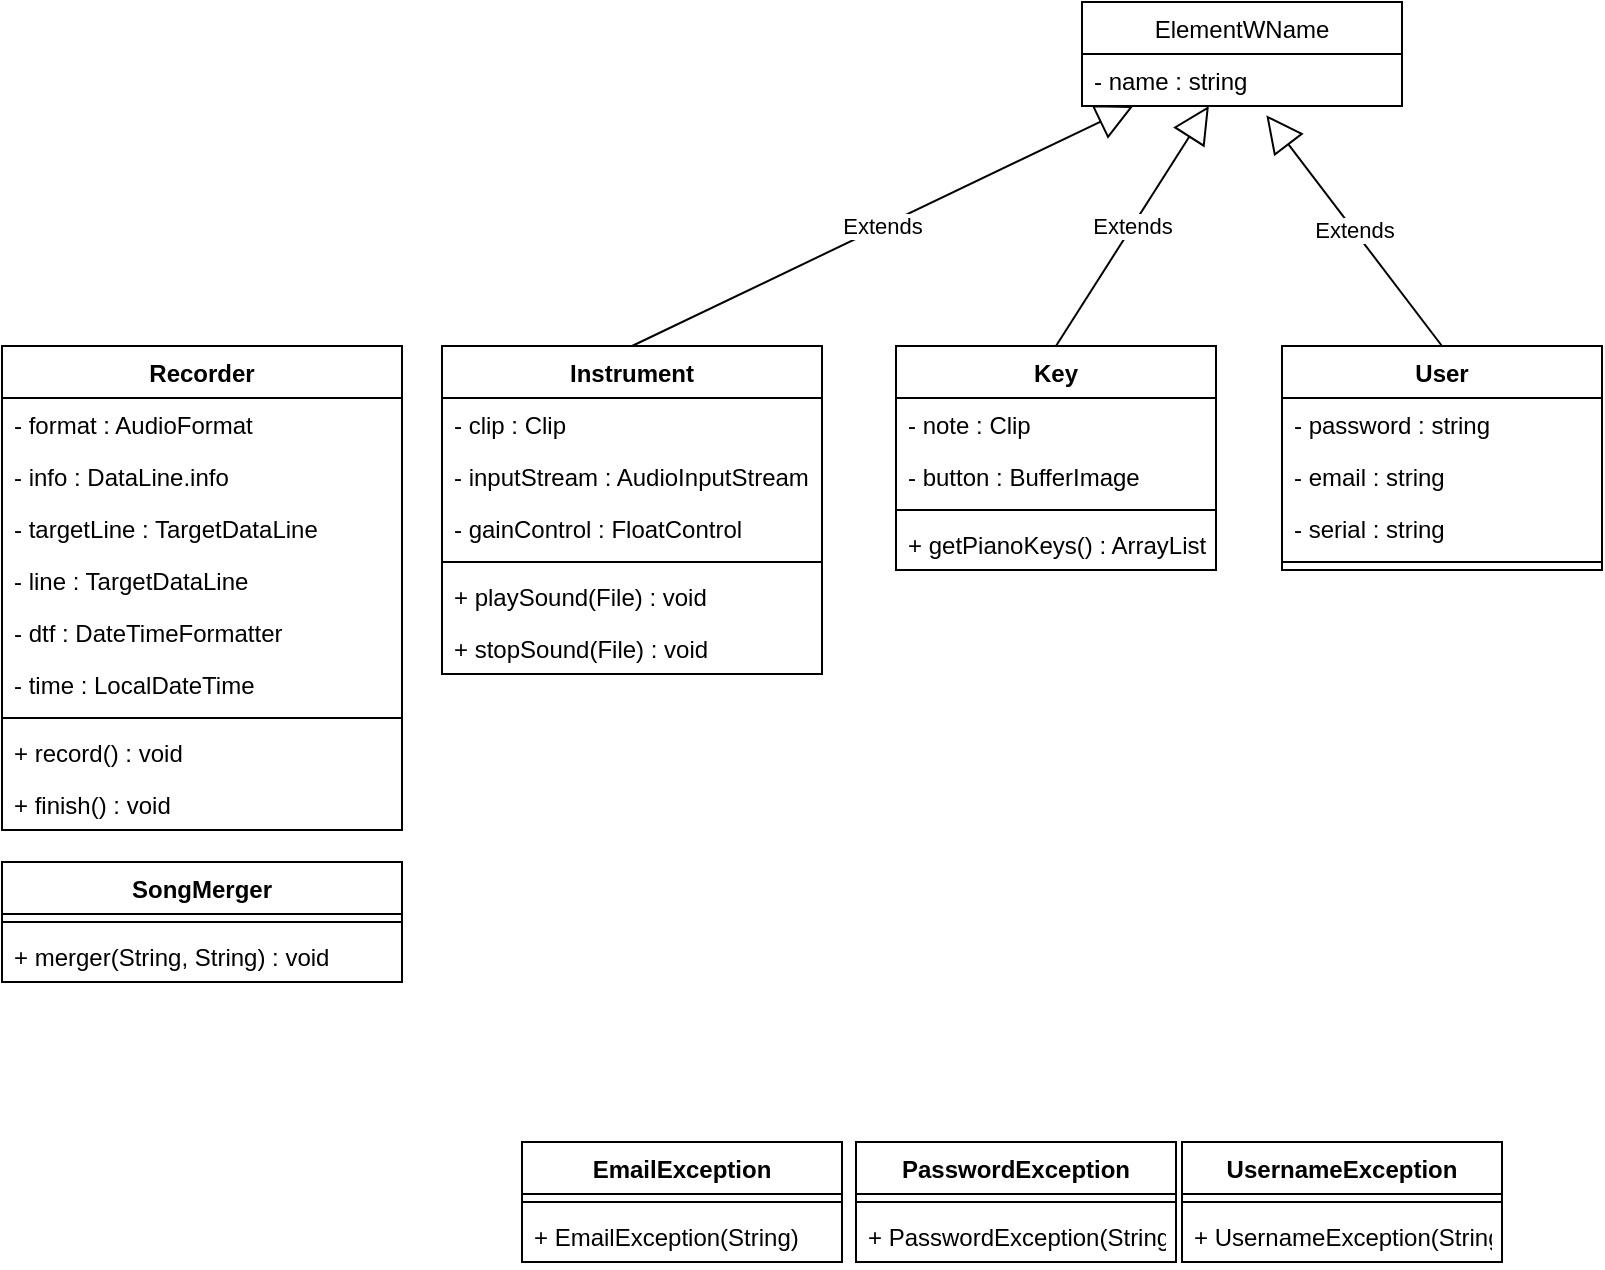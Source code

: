 <mxfile version="18.0.1" type="device"><diagram id="C5RBs43oDa-KdzZeNtuy" name="Page-1"><mxGraphModel dx="1342" dy="857" grid="1" gridSize="10" guides="1" tooltips="1" connect="1" arrows="1" fold="1" page="1" pageScale="1" pageWidth="827" pageHeight="1169" math="0" shadow="0"><root><mxCell id="WIyWlLk6GJQsqaUBKTNV-0"/><mxCell id="WIyWlLk6GJQsqaUBKTNV-1" parent="WIyWlLk6GJQsqaUBKTNV-0"/><mxCell id="QIgA75V_MfnL9wq67aH5-32" value="ElementWName" style="swimlane;fontStyle=0;childLayout=stackLayout;horizontal=1;startSize=26;fillColor=none;horizontalStack=0;resizeParent=1;resizeParentMax=0;resizeLast=0;collapsible=1;marginBottom=0;" parent="WIyWlLk6GJQsqaUBKTNV-1" vertex="1"><mxGeometry x="760" y="40" width="160" height="52" as="geometry"/></mxCell><mxCell id="QIgA75V_MfnL9wq67aH5-33" value="- name : string" style="text;strokeColor=none;fillColor=none;align=left;verticalAlign=top;spacingLeft=4;spacingRight=4;overflow=hidden;rotatable=0;points=[[0,0.5],[1,0.5]];portConstraint=eastwest;" parent="QIgA75V_MfnL9wq67aH5-32" vertex="1"><mxGeometry y="26" width="160" height="26" as="geometry"/></mxCell><mxCell id="QIgA75V_MfnL9wq67aH5-54" value="Extends" style="endArrow=block;endSize=16;endFill=0;html=1;rounded=0;exitX=0.5;exitY=0;exitDx=0;exitDy=0;" parent="WIyWlLk6GJQsqaUBKTNV-1" source="K2TxgsEBWDmStAjT6xY_-11" target="QIgA75V_MfnL9wq67aH5-32" edge="1"><mxGeometry width="160" relative="1" as="geometry"><mxPoint x="747.04" y="180.988" as="sourcePoint"/><mxPoint x="920" y="450" as="targetPoint"/></mxGeometry></mxCell><mxCell id="QIgA75V_MfnL9wq67aH5-55" value="Extends" style="endArrow=block;endSize=16;endFill=0;html=1;rounded=0;exitX=0.5;exitY=0;exitDx=0;exitDy=0;" parent="WIyWlLk6GJQsqaUBKTNV-1" source="K2TxgsEBWDmStAjT6xY_-15" target="QIgA75V_MfnL9wq67aH5-32" edge="1"><mxGeometry width="160" relative="1" as="geometry"><mxPoint x="552" y="178.024" as="sourcePoint"/><mxPoint x="710" y="390" as="targetPoint"/></mxGeometry></mxCell><mxCell id="K2TxgsEBWDmStAjT6xY_-0" value="Recorder" style="swimlane;fontStyle=1;align=center;verticalAlign=top;childLayout=stackLayout;horizontal=1;startSize=26;horizontalStack=0;resizeParent=1;resizeParentMax=0;resizeLast=0;collapsible=1;marginBottom=0;" parent="WIyWlLk6GJQsqaUBKTNV-1" vertex="1"><mxGeometry x="220" y="212" width="200" height="242" as="geometry"/></mxCell><mxCell id="K2TxgsEBWDmStAjT6xY_-4" value="- format : AudioFormat" style="text;strokeColor=none;fillColor=none;align=left;verticalAlign=top;spacingLeft=4;spacingRight=4;overflow=hidden;rotatable=0;points=[[0,0.5],[1,0.5]];portConstraint=eastwest;" parent="K2TxgsEBWDmStAjT6xY_-0" vertex="1"><mxGeometry y="26" width="200" height="26" as="geometry"/></mxCell><mxCell id="K2TxgsEBWDmStAjT6xY_-41" value="- info : DataLine.info" style="text;strokeColor=none;fillColor=none;align=left;verticalAlign=top;spacingLeft=4;spacingRight=4;overflow=hidden;rotatable=0;points=[[0,0.5],[1,0.5]];portConstraint=eastwest;" parent="K2TxgsEBWDmStAjT6xY_-0" vertex="1"><mxGeometry y="52" width="200" height="26" as="geometry"/></mxCell><mxCell id="NNMaAa1JKXNnqTDMdnpH-0" value="- targetLine : TargetDataLine" style="text;strokeColor=none;fillColor=none;align=left;verticalAlign=top;spacingLeft=4;spacingRight=4;overflow=hidden;rotatable=0;points=[[0,0.5],[1,0.5]];portConstraint=eastwest;" vertex="1" parent="K2TxgsEBWDmStAjT6xY_-0"><mxGeometry y="78" width="200" height="26" as="geometry"/></mxCell><mxCell id="K2TxgsEBWDmStAjT6xY_-9" value="- line : TargetDataLine" style="text;strokeColor=none;fillColor=none;align=left;verticalAlign=top;spacingLeft=4;spacingRight=4;overflow=hidden;rotatable=0;points=[[0,0.5],[1,0.5]];portConstraint=eastwest;" parent="K2TxgsEBWDmStAjT6xY_-0" vertex="1"><mxGeometry y="104" width="200" height="26" as="geometry"/></mxCell><mxCell id="NNMaAa1JKXNnqTDMdnpH-2" value="- dtf : DateTimeFormatter" style="text;strokeColor=none;fillColor=none;align=left;verticalAlign=top;spacingLeft=4;spacingRight=4;overflow=hidden;rotatable=0;points=[[0,0.5],[1,0.5]];portConstraint=eastwest;" vertex="1" parent="K2TxgsEBWDmStAjT6xY_-0"><mxGeometry y="130" width="200" height="26" as="geometry"/></mxCell><mxCell id="NNMaAa1JKXNnqTDMdnpH-1" value="- time : LocalDateTime" style="text;strokeColor=none;fillColor=none;align=left;verticalAlign=top;spacingLeft=4;spacingRight=4;overflow=hidden;rotatable=0;points=[[0,0.5],[1,0.5]];portConstraint=eastwest;" vertex="1" parent="K2TxgsEBWDmStAjT6xY_-0"><mxGeometry y="156" width="200" height="26" as="geometry"/></mxCell><mxCell id="K2TxgsEBWDmStAjT6xY_-2" value="" style="line;strokeWidth=1;fillColor=none;align=left;verticalAlign=middle;spacingTop=-1;spacingLeft=3;spacingRight=3;rotatable=0;labelPosition=right;points=[];portConstraint=eastwest;" parent="K2TxgsEBWDmStAjT6xY_-0" vertex="1"><mxGeometry y="182" width="200" height="8" as="geometry"/></mxCell><mxCell id="K2TxgsEBWDmStAjT6xY_-3" value="+ record() : void" style="text;strokeColor=none;fillColor=none;align=left;verticalAlign=top;spacingLeft=4;spacingRight=4;overflow=hidden;rotatable=0;points=[[0,0.5],[1,0.5]];portConstraint=eastwest;" parent="K2TxgsEBWDmStAjT6xY_-0" vertex="1"><mxGeometry y="190" width="200" height="26" as="geometry"/></mxCell><mxCell id="1R6pcJ8cAHlbjBumOw3k-15" value="+ finish() : void" style="text;strokeColor=none;fillColor=none;align=left;verticalAlign=top;spacingLeft=4;spacingRight=4;overflow=hidden;rotatable=0;points=[[0,0.5],[1,0.5]];portConstraint=eastwest;" parent="K2TxgsEBWDmStAjT6xY_-0" vertex="1"><mxGeometry y="216" width="200" height="26" as="geometry"/></mxCell><mxCell id="K2TxgsEBWDmStAjT6xY_-11" value="Key" style="swimlane;fontStyle=1;align=center;verticalAlign=top;childLayout=stackLayout;horizontal=1;startSize=26;horizontalStack=0;resizeParent=1;resizeParentMax=0;resizeLast=0;collapsible=1;marginBottom=0;" parent="WIyWlLk6GJQsqaUBKTNV-1" vertex="1"><mxGeometry x="667" y="212" width="160" height="112" as="geometry"/></mxCell><mxCell id="K2TxgsEBWDmStAjT6xY_-6" value="- note : Clip" style="text;strokeColor=none;fillColor=none;align=left;verticalAlign=top;spacingLeft=4;spacingRight=4;overflow=hidden;rotatable=0;points=[[0,0.5],[1,0.5]];portConstraint=eastwest;" parent="K2TxgsEBWDmStAjT6xY_-11" vertex="1"><mxGeometry y="26" width="160" height="26" as="geometry"/></mxCell><mxCell id="QIgA75V_MfnL9wq67aH5-49" value="- button : BufferImage" style="text;strokeColor=none;fillColor=none;align=left;verticalAlign=top;spacingLeft=4;spacingRight=4;overflow=hidden;rotatable=0;points=[[0,0.5],[1,0.5]];portConstraint=eastwest;" parent="K2TxgsEBWDmStAjT6xY_-11" vertex="1"><mxGeometry y="52" width="160" height="26" as="geometry"/></mxCell><mxCell id="K2TxgsEBWDmStAjT6xY_-13" value="" style="line;strokeWidth=1;fillColor=none;align=left;verticalAlign=middle;spacingTop=-1;spacingLeft=3;spacingRight=3;rotatable=0;labelPosition=right;points=[];portConstraint=eastwest;" parent="K2TxgsEBWDmStAjT6xY_-11" vertex="1"><mxGeometry y="78" width="160" height="8" as="geometry"/></mxCell><mxCell id="K2TxgsEBWDmStAjT6xY_-14" value="+ getPianoKeys() : ArrayList" style="text;strokeColor=none;fillColor=none;align=left;verticalAlign=top;spacingLeft=4;spacingRight=4;overflow=hidden;rotatable=0;points=[[0,0.5],[1,0.5]];portConstraint=eastwest;" parent="K2TxgsEBWDmStAjT6xY_-11" vertex="1"><mxGeometry y="86" width="160" height="26" as="geometry"/></mxCell><mxCell id="K2TxgsEBWDmStAjT6xY_-15" value="Instrument" style="swimlane;fontStyle=1;align=center;verticalAlign=top;childLayout=stackLayout;horizontal=1;startSize=26;horizontalStack=0;resizeParent=1;resizeParentMax=0;resizeLast=0;collapsible=1;marginBottom=0;" parent="WIyWlLk6GJQsqaUBKTNV-1" vertex="1"><mxGeometry x="440" y="212" width="190" height="164" as="geometry"/></mxCell><mxCell id="QIgA75V_MfnL9wq67aH5-13" value="- clip : Clip" style="text;strokeColor=none;fillColor=none;align=left;verticalAlign=top;spacingLeft=4;spacingRight=4;overflow=hidden;rotatable=0;points=[[0,0.5],[1,0.5]];portConstraint=eastwest;" parent="K2TxgsEBWDmStAjT6xY_-15" vertex="1"><mxGeometry y="26" width="190" height="26" as="geometry"/></mxCell><mxCell id="K2TxgsEBWDmStAjT6xY_-10" value="- inputStream : AudioInputStream" style="text;strokeColor=none;fillColor=none;align=left;verticalAlign=top;spacingLeft=4;spacingRight=4;overflow=hidden;rotatable=0;points=[[0,0.5],[1,0.5]];portConstraint=eastwest;" parent="K2TxgsEBWDmStAjT6xY_-15" vertex="1"><mxGeometry y="52" width="190" height="26" as="geometry"/></mxCell><mxCell id="1R6pcJ8cAHlbjBumOw3k-17" value="- gainControl : FloatControl" style="text;strokeColor=none;fillColor=none;align=left;verticalAlign=top;spacingLeft=4;spacingRight=4;overflow=hidden;rotatable=0;points=[[0,0.5],[1,0.5]];portConstraint=eastwest;" parent="K2TxgsEBWDmStAjT6xY_-15" vertex="1"><mxGeometry y="78" width="190" height="26" as="geometry"/></mxCell><mxCell id="K2TxgsEBWDmStAjT6xY_-17" value="" style="line;strokeWidth=1;fillColor=none;align=left;verticalAlign=middle;spacingTop=-1;spacingLeft=3;spacingRight=3;rotatable=0;labelPosition=right;points=[];portConstraint=eastwest;" parent="K2TxgsEBWDmStAjT6xY_-15" vertex="1"><mxGeometry y="104" width="190" height="8" as="geometry"/></mxCell><mxCell id="K2TxgsEBWDmStAjT6xY_-18" value="+ playSound(File) : void" style="text;strokeColor=none;fillColor=none;align=left;verticalAlign=top;spacingLeft=4;spacingRight=4;overflow=hidden;rotatable=0;points=[[0,0.5],[1,0.5]];portConstraint=eastwest;" parent="K2TxgsEBWDmStAjT6xY_-15" vertex="1"><mxGeometry y="112" width="190" height="26" as="geometry"/></mxCell><mxCell id="1R6pcJ8cAHlbjBumOw3k-18" value="+ stopSound(File) : void" style="text;strokeColor=none;fillColor=none;align=left;verticalAlign=top;spacingLeft=4;spacingRight=4;overflow=hidden;rotatable=0;points=[[0,0.5],[1,0.5]];portConstraint=eastwest;" parent="K2TxgsEBWDmStAjT6xY_-15" vertex="1"><mxGeometry y="138" width="190" height="26" as="geometry"/></mxCell><mxCell id="K2TxgsEBWDmStAjT6xY_-19" value="User" style="swimlane;fontStyle=1;align=center;verticalAlign=top;childLayout=stackLayout;horizontal=1;startSize=26;horizontalStack=0;resizeParent=1;resizeParentMax=0;resizeLast=0;collapsible=1;marginBottom=0;" parent="WIyWlLk6GJQsqaUBKTNV-1" vertex="1"><mxGeometry x="860" y="212" width="160" height="112" as="geometry"/></mxCell><mxCell id="QIgA75V_MfnL9wq67aH5-38" value="- password : string" style="text;strokeColor=none;fillColor=none;align=left;verticalAlign=top;spacingLeft=4;spacingRight=4;overflow=hidden;rotatable=0;points=[[0,0.5],[1,0.5]];portConstraint=eastwest;" parent="K2TxgsEBWDmStAjT6xY_-19" vertex="1"><mxGeometry y="26" width="160" height="26" as="geometry"/></mxCell><mxCell id="QIgA75V_MfnL9wq67aH5-41" value="- email : string" style="text;strokeColor=none;fillColor=none;align=left;verticalAlign=top;spacingLeft=4;spacingRight=4;overflow=hidden;rotatable=0;points=[[0,0.5],[1,0.5]];portConstraint=eastwest;" parent="K2TxgsEBWDmStAjT6xY_-19" vertex="1"><mxGeometry y="52" width="160" height="26" as="geometry"/></mxCell><mxCell id="QIgA75V_MfnL9wq67aH5-42" value="- serial : string" style="text;strokeColor=none;fillColor=none;align=left;verticalAlign=top;spacingLeft=4;spacingRight=4;overflow=hidden;rotatable=0;points=[[0,0.5],[1,0.5]];portConstraint=eastwest;" parent="K2TxgsEBWDmStAjT6xY_-19" vertex="1"><mxGeometry y="78" width="160" height="26" as="geometry"/></mxCell><mxCell id="K2TxgsEBWDmStAjT6xY_-21" value="" style="line;strokeWidth=1;fillColor=none;align=left;verticalAlign=middle;spacingTop=-1;spacingLeft=3;spacingRight=3;rotatable=0;labelPosition=right;points=[];portConstraint=eastwest;" parent="K2TxgsEBWDmStAjT6xY_-19" vertex="1"><mxGeometry y="104" width="160" height="8" as="geometry"/></mxCell><mxCell id="K2TxgsEBWDmStAjT6xY_-23" value="Extends" style="endArrow=block;endSize=16;endFill=0;html=1;rounded=0;exitX=0.5;exitY=0;exitDx=0;exitDy=0;entryX=0.576;entryY=1.179;entryDx=0;entryDy=0;entryPerimeter=0;" parent="WIyWlLk6GJQsqaUBKTNV-1" source="K2TxgsEBWDmStAjT6xY_-19" target="QIgA75V_MfnL9wq67aH5-33" edge="1"><mxGeometry width="160" relative="1" as="geometry"><mxPoint x="757" y="222" as="sourcePoint"/><mxPoint x="833.438" y="102.0" as="targetPoint"/></mxGeometry></mxCell><mxCell id="K2TxgsEBWDmStAjT6xY_-29" value="SongMerger" style="swimlane;fontStyle=1;align=center;verticalAlign=top;childLayout=stackLayout;horizontal=1;startSize=26;horizontalStack=0;resizeParent=1;resizeParentMax=0;resizeLast=0;collapsible=1;marginBottom=0;" parent="WIyWlLk6GJQsqaUBKTNV-1" vertex="1"><mxGeometry x="220" y="470" width="200" height="60" as="geometry"/></mxCell><mxCell id="K2TxgsEBWDmStAjT6xY_-32" value="" style="line;strokeWidth=1;fillColor=none;align=left;verticalAlign=middle;spacingTop=-1;spacingLeft=3;spacingRight=3;rotatable=0;labelPosition=right;points=[];portConstraint=eastwest;" parent="K2TxgsEBWDmStAjT6xY_-29" vertex="1"><mxGeometry y="26" width="200" height="8" as="geometry"/></mxCell><mxCell id="K2TxgsEBWDmStAjT6xY_-33" value="+ merger(String, String) : void" style="text;strokeColor=none;fillColor=none;align=left;verticalAlign=top;spacingLeft=4;spacingRight=4;overflow=hidden;rotatable=0;points=[[0,0.5],[1,0.5]];portConstraint=eastwest;" parent="K2TxgsEBWDmStAjT6xY_-29" vertex="1"><mxGeometry y="34" width="200" height="26" as="geometry"/></mxCell><mxCell id="1R6pcJ8cAHlbjBumOw3k-0" value="UsernameException" style="swimlane;fontStyle=1;align=center;verticalAlign=top;childLayout=stackLayout;horizontal=1;startSize=26;horizontalStack=0;resizeParent=1;resizeParentMax=0;resizeLast=0;collapsible=1;marginBottom=0;" parent="WIyWlLk6GJQsqaUBKTNV-1" vertex="1"><mxGeometry x="810" y="610" width="160" height="60" as="geometry"/></mxCell><mxCell id="1R6pcJ8cAHlbjBumOw3k-3" value="" style="line;strokeWidth=1;fillColor=none;align=left;verticalAlign=middle;spacingTop=-1;spacingLeft=3;spacingRight=3;rotatable=0;labelPosition=right;points=[];portConstraint=eastwest;" parent="1R6pcJ8cAHlbjBumOw3k-0" vertex="1"><mxGeometry y="26" width="160" height="8" as="geometry"/></mxCell><mxCell id="1R6pcJ8cAHlbjBumOw3k-4" value="+ UsernameException(String)" style="text;strokeColor=none;fillColor=none;align=left;verticalAlign=top;spacingLeft=4;spacingRight=4;overflow=hidden;rotatable=0;points=[[0,0.5],[1,0.5]];portConstraint=eastwest;" parent="1R6pcJ8cAHlbjBumOw3k-0" vertex="1"><mxGeometry y="34" width="160" height="26" as="geometry"/></mxCell><mxCell id="1R6pcJ8cAHlbjBumOw3k-5" value="PasswordException" style="swimlane;fontStyle=1;align=center;verticalAlign=top;childLayout=stackLayout;horizontal=1;startSize=26;horizontalStack=0;resizeParent=1;resizeParentMax=0;resizeLast=0;collapsible=1;marginBottom=0;" parent="WIyWlLk6GJQsqaUBKTNV-1" vertex="1"><mxGeometry x="647" y="610" width="160" height="60" as="geometry"/></mxCell><mxCell id="1R6pcJ8cAHlbjBumOw3k-8" value="" style="line;strokeWidth=1;fillColor=none;align=left;verticalAlign=middle;spacingTop=-1;spacingLeft=3;spacingRight=3;rotatable=0;labelPosition=right;points=[];portConstraint=eastwest;" parent="1R6pcJ8cAHlbjBumOw3k-5" vertex="1"><mxGeometry y="26" width="160" height="8" as="geometry"/></mxCell><mxCell id="1R6pcJ8cAHlbjBumOw3k-9" value="+ PasswordException(String)" style="text;strokeColor=none;fillColor=none;align=left;verticalAlign=top;spacingLeft=4;spacingRight=4;overflow=hidden;rotatable=0;points=[[0,0.5],[1,0.5]];portConstraint=eastwest;" parent="1R6pcJ8cAHlbjBumOw3k-5" vertex="1"><mxGeometry y="34" width="160" height="26" as="geometry"/></mxCell><mxCell id="1R6pcJ8cAHlbjBumOw3k-10" value="EmailException" style="swimlane;fontStyle=1;align=center;verticalAlign=top;childLayout=stackLayout;horizontal=1;startSize=26;horizontalStack=0;resizeParent=1;resizeParentMax=0;resizeLast=0;collapsible=1;marginBottom=0;" parent="WIyWlLk6GJQsqaUBKTNV-1" vertex="1"><mxGeometry x="480" y="610" width="160" height="60" as="geometry"/></mxCell><mxCell id="1R6pcJ8cAHlbjBumOw3k-13" value="" style="line;strokeWidth=1;fillColor=none;align=left;verticalAlign=middle;spacingTop=-1;spacingLeft=3;spacingRight=3;rotatable=0;labelPosition=right;points=[];portConstraint=eastwest;" parent="1R6pcJ8cAHlbjBumOw3k-10" vertex="1"><mxGeometry y="26" width="160" height="8" as="geometry"/></mxCell><mxCell id="1R6pcJ8cAHlbjBumOw3k-14" value="+ EmailException(String)" style="text;strokeColor=none;fillColor=none;align=left;verticalAlign=top;spacingLeft=4;spacingRight=4;overflow=hidden;rotatable=0;points=[[0,0.5],[1,0.5]];portConstraint=eastwest;" parent="1R6pcJ8cAHlbjBumOw3k-10" vertex="1"><mxGeometry y="34" width="160" height="26" as="geometry"/></mxCell></root></mxGraphModel></diagram></mxfile>